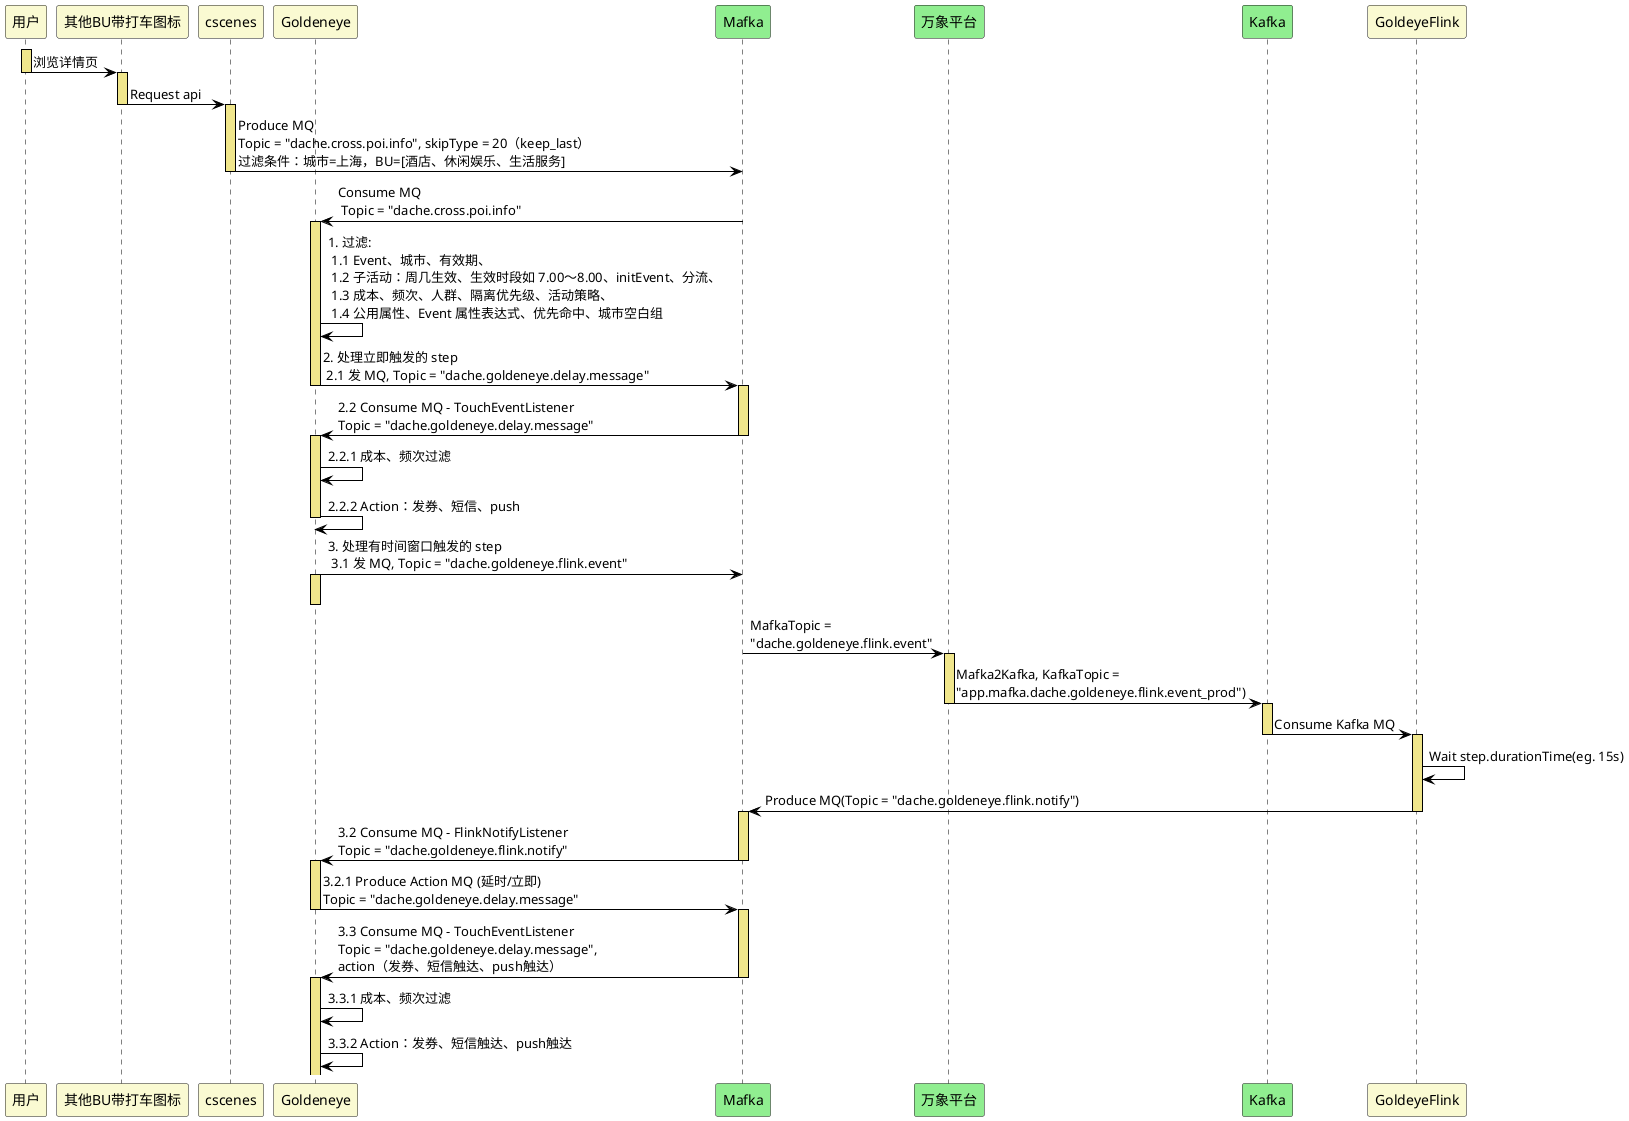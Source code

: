 @startuml
skinparam sequence {
ArrowColor black
LifeLineBorderColor black
LifeLineBackgroundColor khaki

ParticipantBackgroundColor lightgoldenrodyellow
}

participant "用户" as 用户
participant "其他BU带打车图标" as 其他BU带打车图标
participant "cscenes" as cscenes
participant "Goldeneye" as Goldeneye
participant "Mafka" as Mafka #lightgreen
participant "万象平台" as 万象平台 #lightgreen
participant "Kafka" as Kafka #lightgreen
participant "GoldeyeFlink" as GoldeyeFlink

activate 用户
用户 -> 其他BU带打车图标: 浏览详情页
deactivate 用户
activate 其他BU带打车图标
其他BU带打车图标 -> cscenes: Request api
deactivate 其他BU带打车图标
activate cscenes
cscenes -> Mafka: Produce MQ\nTopic = "dache.cross.poi.info", skipType = 20（keep_last）\n过滤条件：城市=上海，BU=[酒店、休闲娱乐、生活服务]
deactivate cscenes
Mafka -> Goldeneye : Consume MQ\n Topic = "dache.cross.poi.info"
activate Goldeneye
Goldeneye -> Goldeneye : 1. 过滤: \n 1.1 Event、城市、有效期、\n 1.2 子活动：周几生效、生效时段如 7.00～8.00、initEvent、分流、\n 1.3 成本、频次、人群、隔离优先级、活动策略、\n 1.4 公用属性、Event 属性表达式、优先命中、城市空白组
Goldeneye -> Mafka : 2. 处理立即触发的 step \n 2.1 发 MQ, Topic = "dache.goldeneye.delay.message"
deactivate Goldeneye
activate Mafka
Mafka -> Goldeneye : 2.2 Consume MQ - TouchEventListener\nTopic = "dache.goldeneye.delay.message"
deactivate Mafka
activate Goldeneye
Goldeneye -> Goldeneye : 2.2.1 成本、频次过滤
Goldeneye -> Goldeneye : 2.2.2 Action：发券、短信、push
deactivate Goldeneye
Goldeneye -> Mafka : 3. 处理有时间窗口触发的 step \n 3.1 发 MQ, Topic = "dache.goldeneye.flink.event"
activate Goldeneye
deactivate Goldeneye
Mafka -> 万象平台 : MafkaTopic = \n"dache.goldeneye.flink.event"
activate 万象平台
万象平台 -> Kafka : Mafka2Kafka, KafkaTopic = \n"app.mafka.dache.goldeneye.flink.event_prod")
deactivate 万象平台
activate Kafka
Kafka -> GoldeyeFlink : Consume Kafka MQ
deactivate Kafka
activate GoldeyeFlink
GoldeyeFlink -> GoldeyeFlink : Wait step.durationTime(eg. 15s)
GoldeyeFlink -> Mafka : Produce MQ(Topic = "dache.goldeneye.flink.notify")
deactivate GoldeyeFlink
activate Mafka
Mafka -> Goldeneye : 3.2 Consume MQ - FlinkNotifyListener\nTopic = "dache.goldeneye.flink.notify"
deactivate Mafka
activate Goldeneye
Goldeneye -> Mafka : 3.2.1 Produce Action MQ (延时/立即)\nTopic = "dache.goldeneye.delay.message"
deactivate Goldeneye
activate Mafka
Mafka -> Goldeneye : 3.3 Consume MQ - TouchEventListener\nTopic = "dache.goldeneye.delay.message",\naction（发券、短信触达、push触达）
deactivate Mafka
activate Goldeneye
Goldeneye -> Goldeneye : 3.3.1 成本、频次过滤
'Goldeneye -> Mafka : 判断若是【智能一期事件】，则发 MQ(Topic = "dache.goldeneye.poi.hit.broadcast")给智能，\n由智能过滤后进行发券和触达
Goldeneye -> Goldeneye : 3.3.2 Action：发券、短信触达、push触达
@enduml